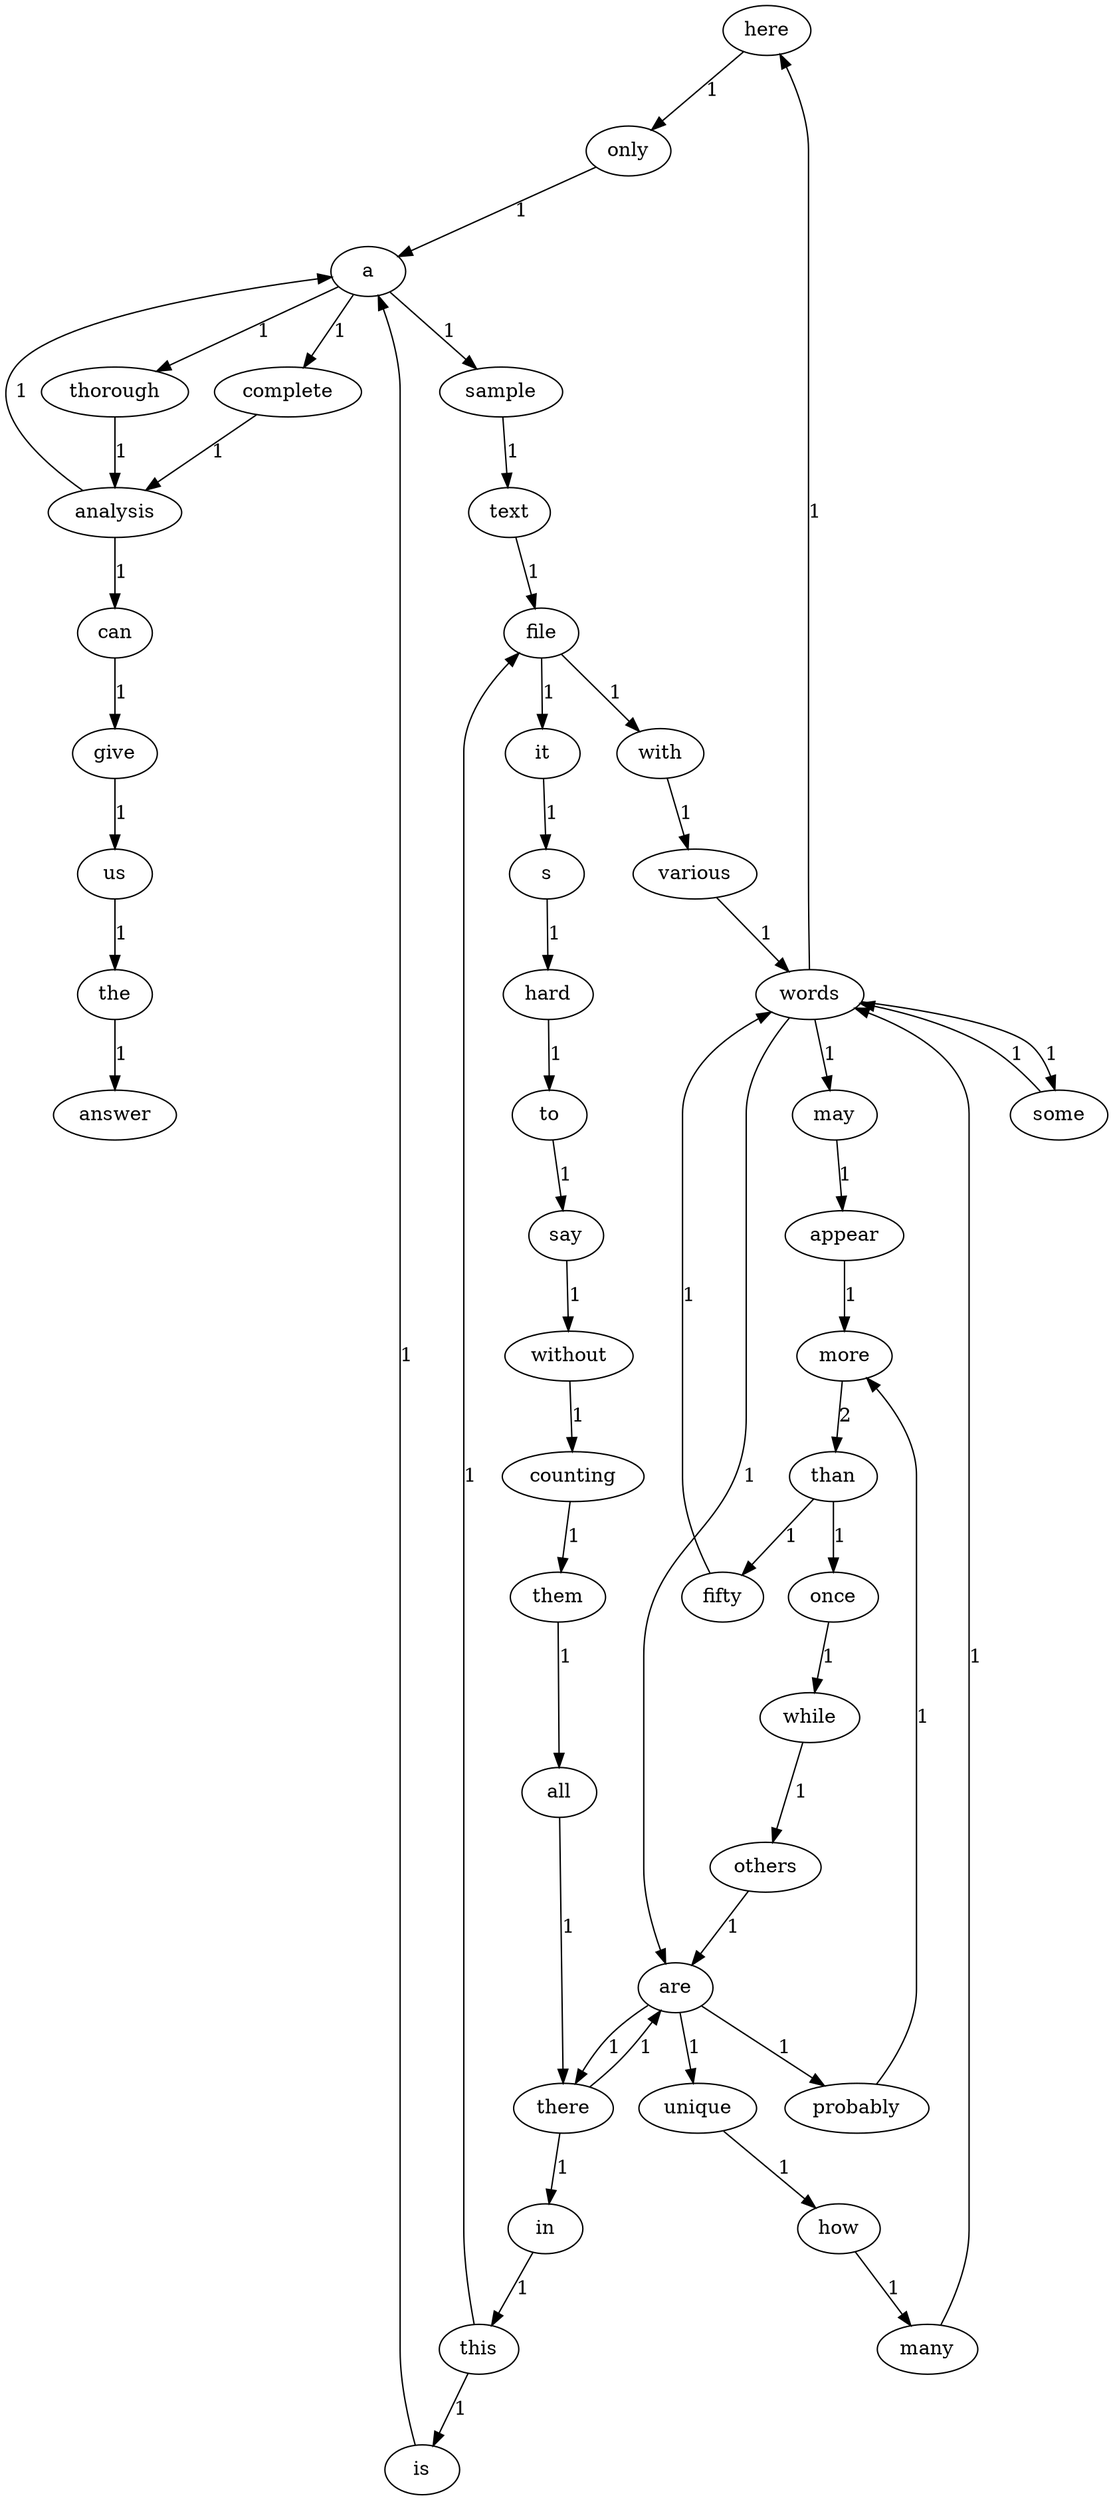 strict digraph G {
  "here" -> "only" [label="1"];
  "some" -> "words" [label="1"];
  "probably" -> "more" [label="1"];
  "fifty" -> "words" [label="1"];
  "while" -> "others" [label="1"];
  "without" -> "counting" [label="1"];
  "how" -> "many" [label="1"];
  "can" -> "give" [label="1"];
  "file" -> "with" [label="1"];
  "file" -> "it" [label="1"];
  "are" -> "probably" [label="1"];
  "are" -> "unique" [label="1"];
  "are" -> "there" [label="1"];
  "than" -> "once" [label="1"];
  "than" -> "fifty" [label="1"];
  "only" -> "a" [label="1"];
  "text" -> "file" [label="1"];
  "hard" -> "to" [label="1"];
  "others" -> "are" [label="1"];
  "us" -> "the" [label="1"];
  "counting" -> "them" [label="1"];
  "all" -> "there" [label="1"];
  "a" -> "thorough" [label="1"];
  "a" -> "complete" [label="1"];
  "a" -> "sample" [label="1"];
  "give" -> "us" [label="1"];
  "may" -> "appear" [label="1"];
  "in" -> "this" [label="1"];
  "more" -> "than" [label="2"];
  "this" -> "file" [label="1"];
  "this" -> "is" [label="1"];
  "words" -> "here" [label="1"];
  "words" -> "some" [label="1"];
  "words" -> "may" [label="1"];
  "words" -> "are" [label="1"];
  "is" -> "a" [label="1"];
  "say" -> "without" [label="1"];
  "them" -> "all" [label="1"];
  "it" -> "s" [label="1"];
  "thorough" -> "analysis" [label="1"];
  "many" -> "words" [label="1"];
  "analysis" -> "a" [label="1"];
  "analysis" -> "can" [label="1"];
  "sample" -> "text" [label="1"];
  "the" -> "answer" [label="1"];
  "with" -> "various" [label="1"];
  "appear" -> "more" [label="1"];
  "s" -> "hard" [label="1"];
  "once" -> "while" [label="1"];
  "various" -> "words" [label="1"];
  "unique" -> "how" [label="1"];
  "there" -> "in" [label="1"];
  "there" -> "are" [label="1"];
  "to" -> "say" [label="1"];
  "complete" -> "analysis" [label="1"];
}